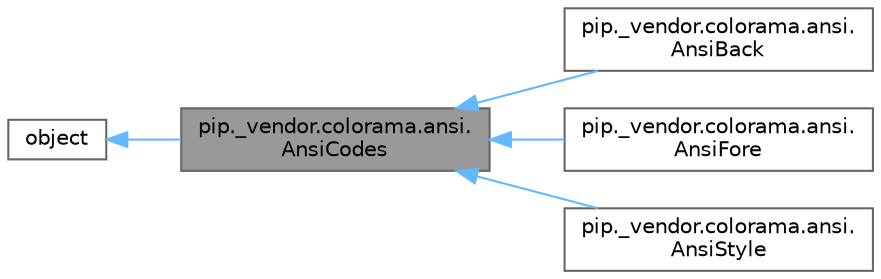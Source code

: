 digraph "pip._vendor.colorama.ansi.AnsiCodes"
{
 // LATEX_PDF_SIZE
  bgcolor="transparent";
  edge [fontname=Helvetica,fontsize=10,labelfontname=Helvetica,labelfontsize=10];
  node [fontname=Helvetica,fontsize=10,shape=box,height=0.2,width=0.4];
  rankdir="LR";
  Node1 [id="Node000001",label="pip._vendor.colorama.ansi.\lAnsiCodes",height=0.2,width=0.4,color="gray40", fillcolor="grey60", style="filled", fontcolor="black",tooltip=" "];
  Node2 -> Node1 [id="edge1_Node000001_Node000002",dir="back",color="steelblue1",style="solid",tooltip=" "];
  Node2 [id="Node000002",label="object",height=0.2,width=0.4,color="gray40", fillcolor="white", style="filled",tooltip=" "];
  Node1 -> Node3 [id="edge2_Node000001_Node000003",dir="back",color="steelblue1",style="solid",tooltip=" "];
  Node3 [id="Node000003",label="pip._vendor.colorama.ansi.\lAnsiBack",height=0.2,width=0.4,color="gray40", fillcolor="white", style="filled",URL="$classpip_1_1__vendor_1_1colorama_1_1ansi_1_1_ansi_back.html",tooltip=" "];
  Node1 -> Node4 [id="edge3_Node000001_Node000004",dir="back",color="steelblue1",style="solid",tooltip=" "];
  Node4 [id="Node000004",label="pip._vendor.colorama.ansi.\lAnsiFore",height=0.2,width=0.4,color="gray40", fillcolor="white", style="filled",URL="$classpip_1_1__vendor_1_1colorama_1_1ansi_1_1_ansi_fore.html",tooltip=" "];
  Node1 -> Node5 [id="edge4_Node000001_Node000005",dir="back",color="steelblue1",style="solid",tooltip=" "];
  Node5 [id="Node000005",label="pip._vendor.colorama.ansi.\lAnsiStyle",height=0.2,width=0.4,color="gray40", fillcolor="white", style="filled",URL="$classpip_1_1__vendor_1_1colorama_1_1ansi_1_1_ansi_style.html",tooltip=" "];
}

